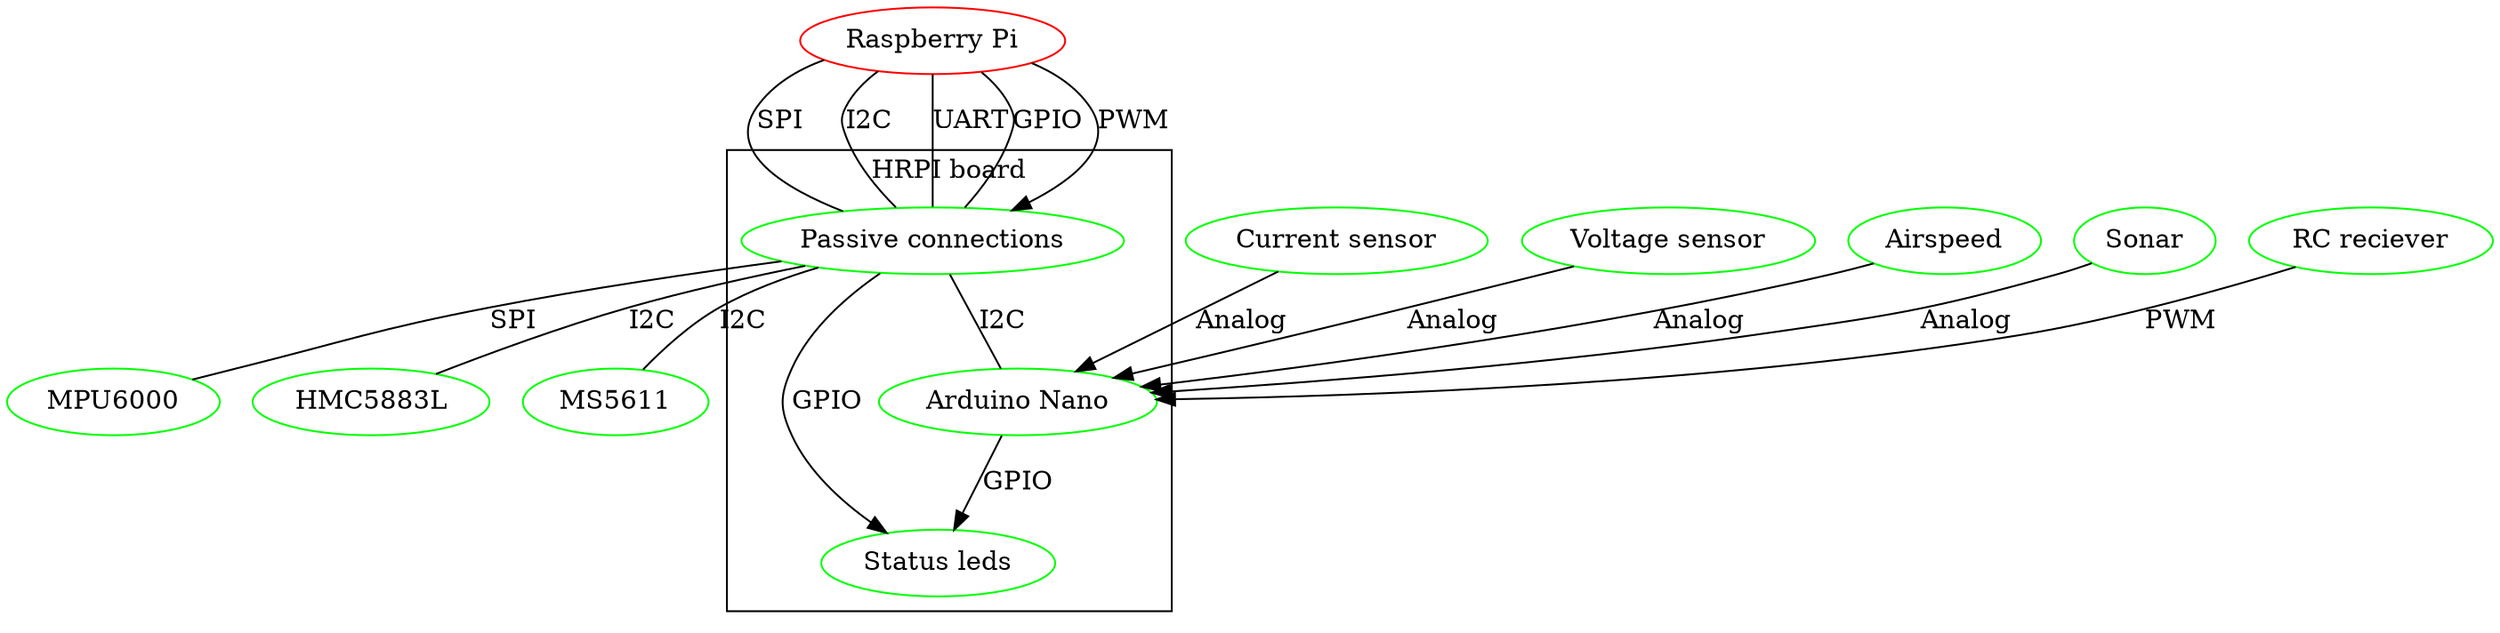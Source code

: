     digraph {
        a[label="Raspberry Pi",color="red"];

subgraph cluster_0 {
       label="HRPI board";
       b[label="Passive connections",color="green"];
       c[label="Arduino Nano",color="green"];
       g[label="Status leds",color="green"];

}
       c5[label="Current sensor",color="green"];
       c4[label="Voltage sensor",color="green"];
       c3[label="Airspeed",color="green"];
       c2[label="Sonar",color="green"];
       c1[label="RC reciever",color="green"];

        d[label="MPU6000",color="green"];
        e[label="HMC5883L",color="green"];
        f[label="MS5611",color="green"];

        a -> b[ label="SPI",dir="none" ];
        a -> b[ label="I2C",dir="none" ];
        a -> b[ label="UART",dir="none" ];
        a -> b[ label="GPIO",dir="none" ];
        b -> g[ label="GPIO"];
        c -> g[ label="GPIO"];
        a -> b[ label="PWM"];


        b -> c[ label="I2C",dir="none" ];
        c1 -> c[ label="PWM" ];
        c2 -> c[ label="Analog" ];
        c3 -> c[ label="Analog" ];
        c4 -> c[ label="Analog" ];
        c5 -> c[ label="Analog" ];

        b -> d[ label="SPI",dir="none" ];
        b -> e[ label="I2C",dir="none" ];
        b -> f[ label="I2C",dir="none" ];

    }
    
